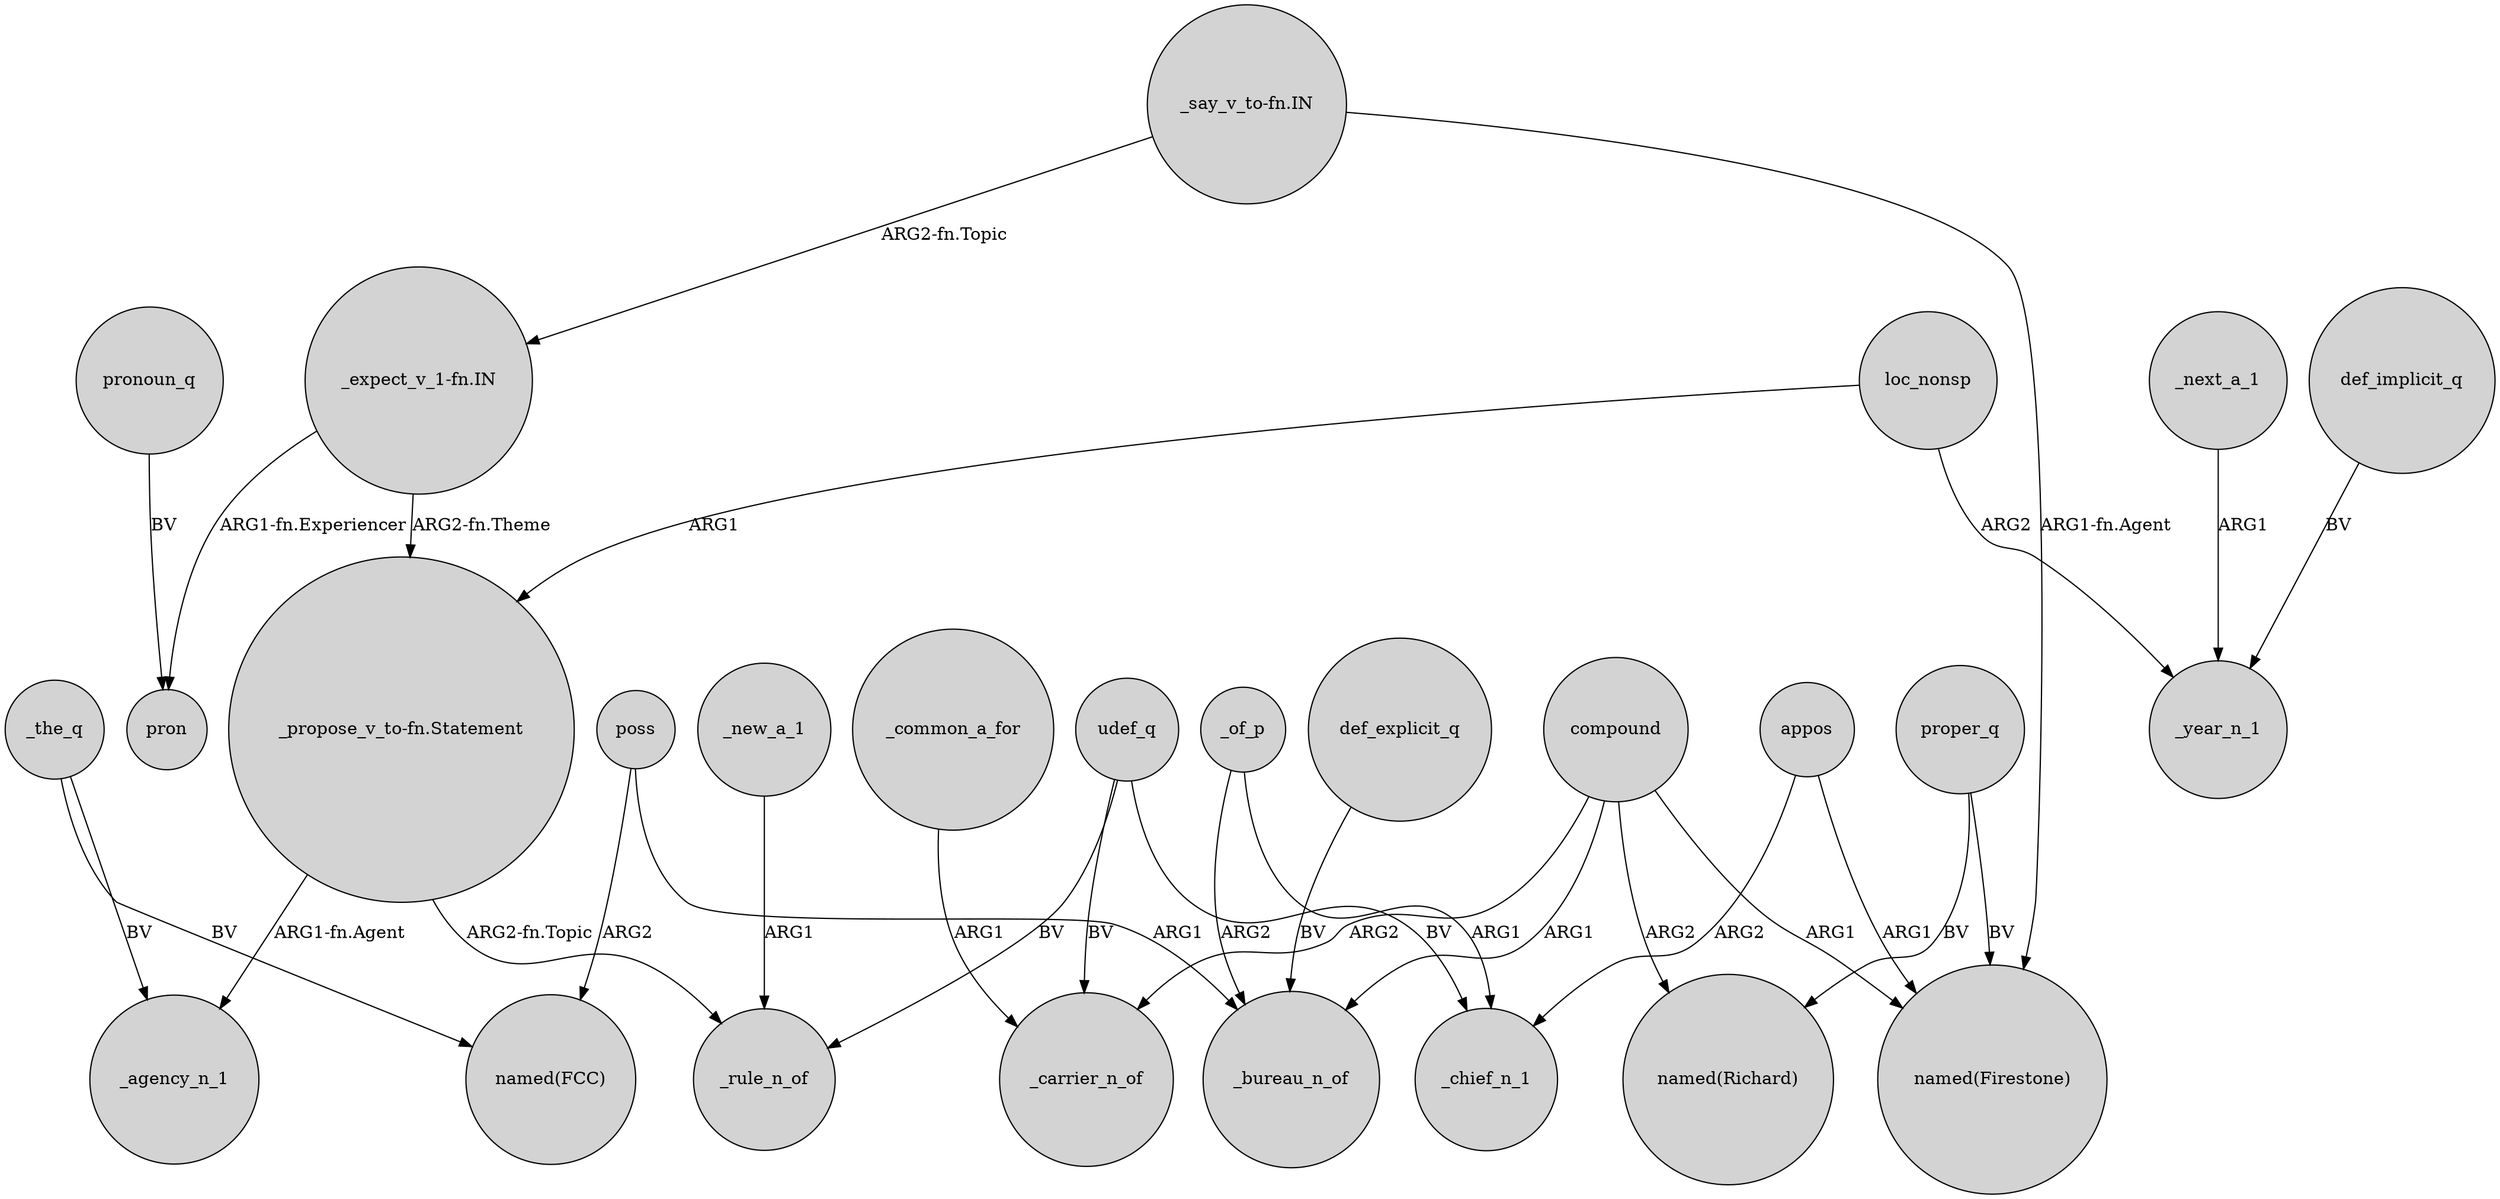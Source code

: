 digraph {
	node [shape=circle style=filled]
	udef_q -> _rule_n_of [label=BV]
	_the_q -> _agency_n_1 [label=BV]
	loc_nonsp -> "_propose_v_to-fn.Statement" [label=ARG1]
	def_implicit_q -> _year_n_1 [label=BV]
	proper_q -> "named(Firestone)" [label=BV]
	appos -> _chief_n_1 [label=ARG2]
	compound -> "named(Richard)" [label=ARG2]
	_of_p -> _bureau_n_of [label=ARG2]
	poss -> "named(FCC)" [label=ARG2]
	def_explicit_q -> _bureau_n_of [label=BV]
	poss -> _bureau_n_of [label=ARG1]
	_of_p -> _chief_n_1 [label=ARG1]
	"_propose_v_to-fn.Statement" -> _rule_n_of [label="ARG2-fn.Topic"]
	pronoun_q -> pron [label=BV]
	_common_a_for -> _carrier_n_of [label=ARG1]
	appos -> "named(Firestone)" [label=ARG1]
	proper_q -> "named(Richard)" [label=BV]
	compound -> _carrier_n_of [label=ARG2]
	udef_q -> _chief_n_1 [label=BV]
	_next_a_1 -> _year_n_1 [label=ARG1]
	loc_nonsp -> _year_n_1 [label=ARG2]
	_the_q -> "named(FCC)" [label=BV]
	"_propose_v_to-fn.Statement" -> _agency_n_1 [label="ARG1-fn.Agent"]
	compound -> _bureau_n_of [label=ARG1]
	"_expect_v_1-fn.IN" -> pron [label="ARG1-fn.Experiencer"]
	udef_q -> _carrier_n_of [label=BV]
	"_expect_v_1-fn.IN" -> "_propose_v_to-fn.Statement" [label="ARG2-fn.Theme"]
	"_say_v_to-fn.IN" -> "_expect_v_1-fn.IN" [label="ARG2-fn.Topic"]
	"_say_v_to-fn.IN" -> "named(Firestone)" [label="ARG1-fn.Agent"]
	compound -> "named(Firestone)" [label=ARG1]
	_new_a_1 -> _rule_n_of [label=ARG1]
}
